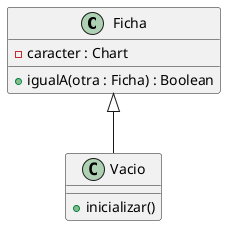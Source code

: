 @startuml

class Ficha {
        - caracter : Chart
        
        + igualA(otra : Ficha) : Boolean
}

class Vacio {
        + inicializar()
}

Ficha <|-- Vacio

@enduml
